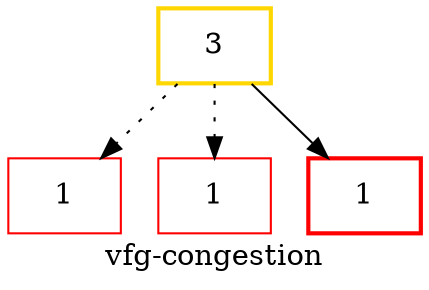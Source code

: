 digraph "vfg-congestion" {
    label="vfg-congestion";
node [shape=box];
"4473: r = virtualinvoke this.<org.jfree.chart.plot.XYPlot: org.jfree.chart.renderer.xy.XYItemRenderer getRendererForDataset(org.jfree.data.xy.XYDataset)>(annotation#29)" [label=3] [style=bold] [color=gold]
"4476: $r7 = interfaceinvoke r.<org.jfree.chart.renderer.xy.XYItemRenderer: org.jfree.data.Range findDomainBounds(org.jfree.data.xy.XYDataset)>(annotation#29)" [label=1] [color=red]
"4485: $r5 = interfaceinvoke r.<org.jfree.chart.renderer.xy.XYItemRenderer: org.jfree.data.Range findRangeBounds(org.jfree.data.xy.XYDataset)>(annotation#29)" [label=1] [color=red]
"4493: c = interfaceinvoke r.<org.jfree.chart.renderer.xy.XYItemRenderer: java.util.Collection getAnnotations()>()" [label=1] [style=bold] [color=red]
"4473: r = virtualinvoke this.<org.jfree.chart.plot.XYPlot: org.jfree.chart.renderer.xy.XYItemRenderer getRendererForDataset(org.jfree.data.xy.XYDataset)>(annotation#29)"->"4476: $r7 = interfaceinvoke r.<org.jfree.chart.renderer.xy.XYItemRenderer: org.jfree.data.Range findDomainBounds(org.jfree.data.xy.XYDataset)>(annotation#29)" [style=dotted];

"4473: r = virtualinvoke this.<org.jfree.chart.plot.XYPlot: org.jfree.chart.renderer.xy.XYItemRenderer getRendererForDataset(org.jfree.data.xy.XYDataset)>(annotation#29)"->"4485: $r5 = interfaceinvoke r.<org.jfree.chart.renderer.xy.XYItemRenderer: org.jfree.data.Range findRangeBounds(org.jfree.data.xy.XYDataset)>(annotation#29)" [style=dotted];

"4473: r = virtualinvoke this.<org.jfree.chart.plot.XYPlot: org.jfree.chart.renderer.xy.XYItemRenderer getRendererForDataset(org.jfree.data.xy.XYDataset)>(annotation#29)"->"4493: c = interfaceinvoke r.<org.jfree.chart.renderer.xy.XYItemRenderer: java.util.Collection getAnnotations()>()";

}